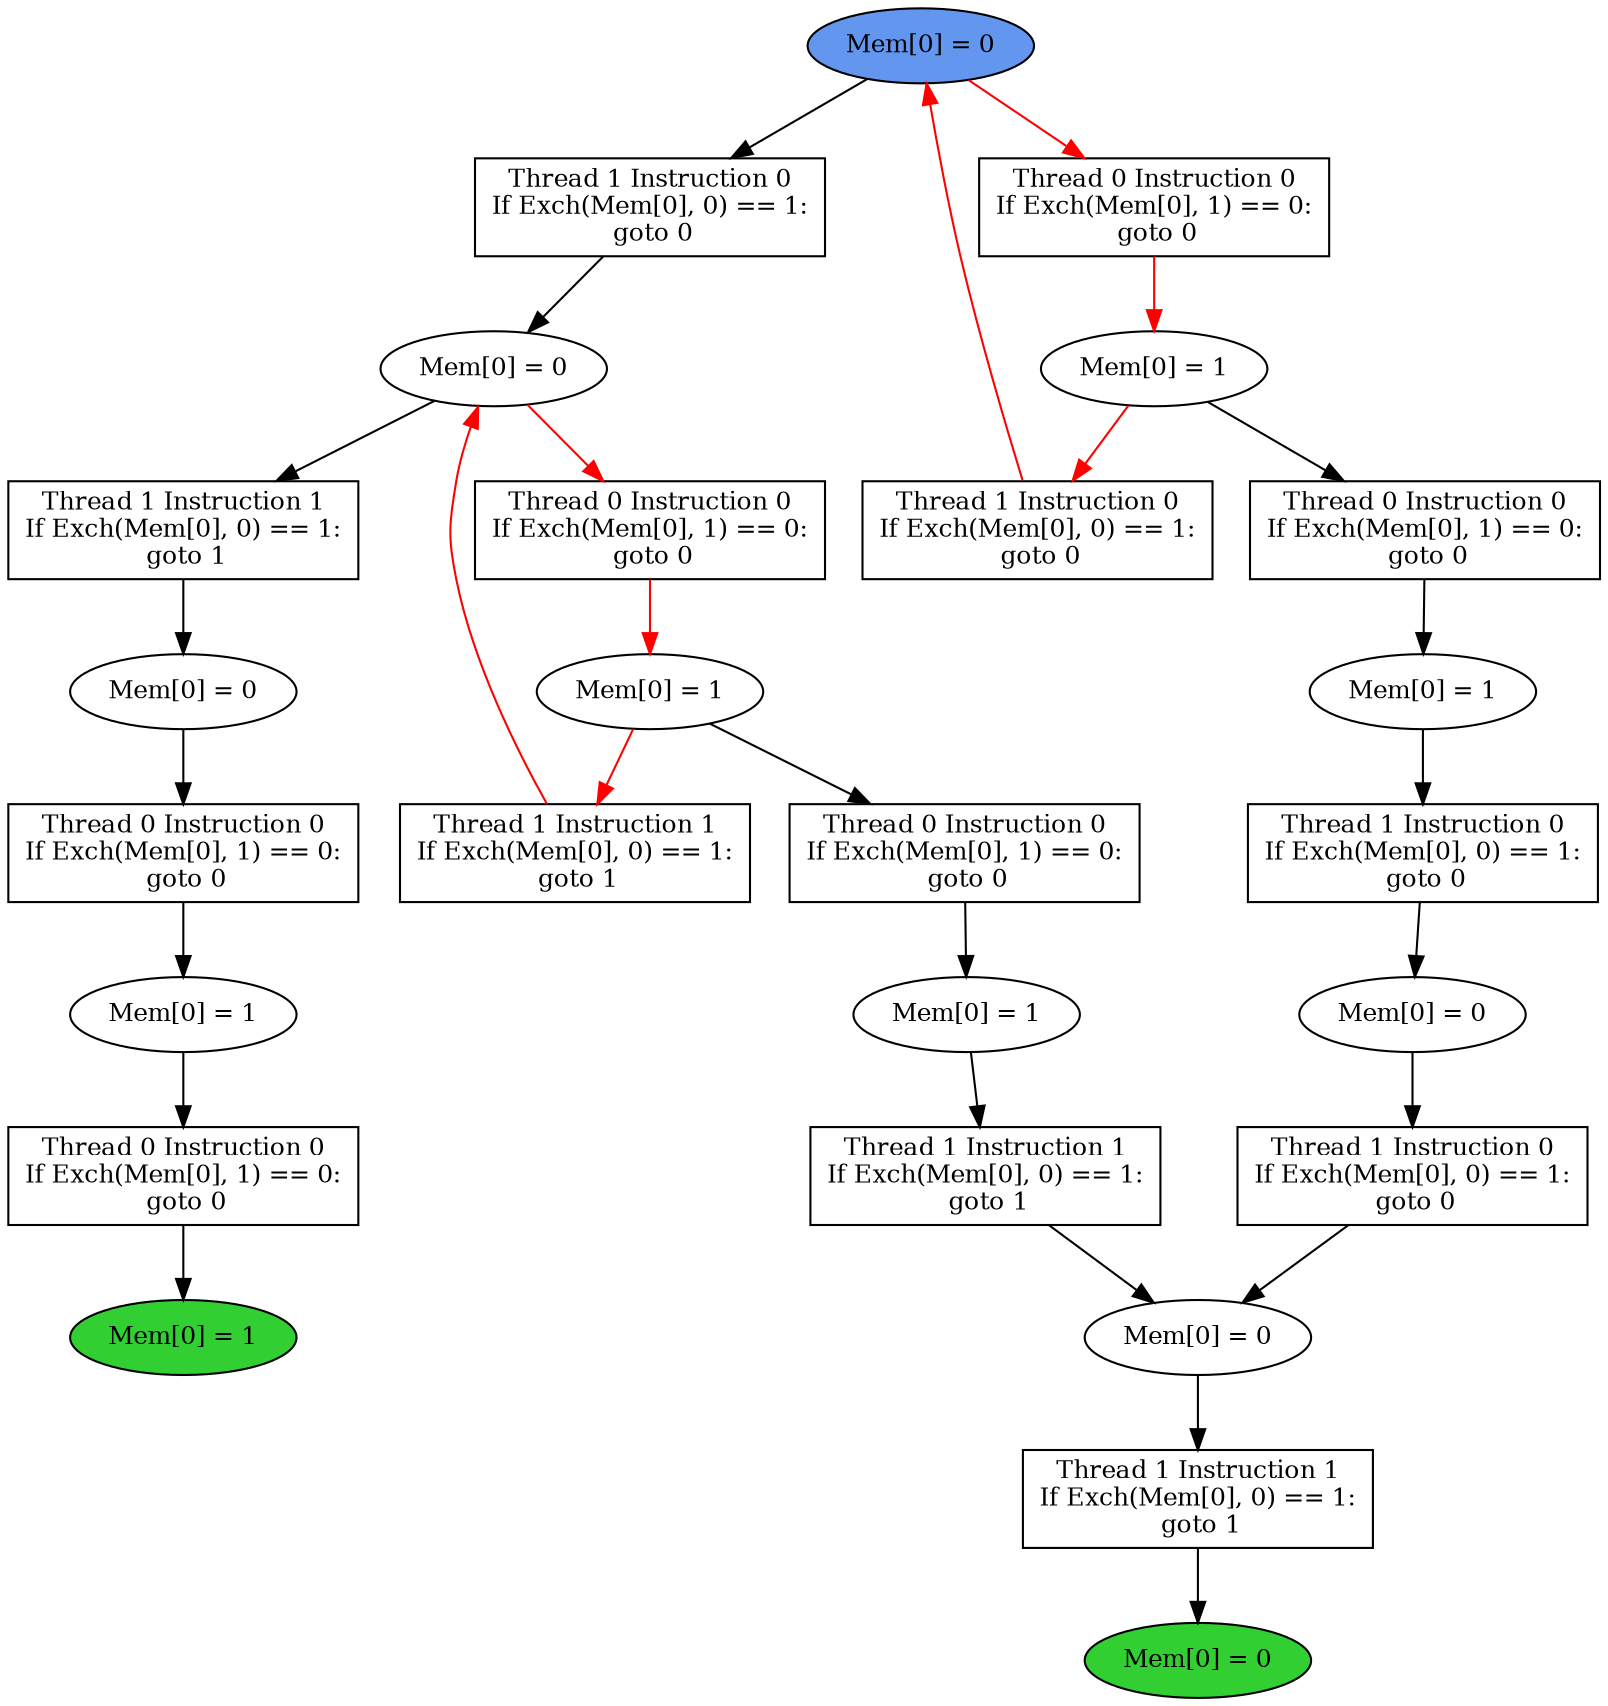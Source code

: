 digraph "graph" {
graph [fontsize=12]
node [fontsize=12]
edge [fontsize=12]
rankdir=TB;
"N15" -> "N14" [uuid = "<A0, END1>", color = "#000000", fontcolor = "#ffffff", style = "solid", label = "", dir = "forward", weight = "1"]
"N22" -> "N16" [uuid = "<A1, S8>", color = "#000000", fontcolor = "#ffffff", style = "solid", label = "", dir = "forward", weight = "1"]
"N35" -> "N34" [uuid = "<A2, S6>", color = "#000000", fontcolor = "#ffffff", style = "solid", label = "", dir = "forward", weight = "1"]
"N19" -> "N18" [uuid = "<A3, S1>", color = "#000000", fontcolor = "#ffffff", style = "solid", label = "", dir = "forward", weight = "1"]
"N36" -> "N28" [uuid = "<A4, START$0>", color = "#ff0000", fontcolor = "#ffffff", style = "solid", label = "", dir = "back", weight = "1"]
"N30" -> "N29" [uuid = "<A5, S0>", color = "#ff0000", fontcolor = "#ffffff", style = "solid", label = "", dir = "forward", weight = "1"]
"N13" -> "N12" [uuid = "<A6, S7>", color = "#000000", fontcolor = "#ffffff", style = "solid", label = "", dir = "forward", weight = "1"]
"N34" -> "N31" [uuid = "<A7, S6>", color = "#ff0000", fontcolor = "#ffffff", style = "solid", label = "", dir = "back", weight = "1"]
"N9" -> "N8" [uuid = "<A8, END0>", color = "#000000", fontcolor = "#ffffff", style = "solid", label = "", dir = "forward", weight = "1"]
"N21" -> "N20" [uuid = "<A9, S5>", color = "#000000", fontcolor = "#ffffff", style = "solid", label = "", dir = "forward", weight = "1"]
"N11" -> "N10" [uuid = "<A10, S4>", color = "#000000", fontcolor = "#ffffff", style = "solid", label = "", dir = "forward", weight = "1"]
"N33" -> "N32" [uuid = "<A11, S3>", color = "#ff0000", fontcolor = "#ffffff", style = "solid", label = "", dir = "forward", weight = "1"]
"N24" -> "N23" [uuid = "<A12, S2>", color = "#000000", fontcolor = "#ffffff", style = "solid", label = "", dir = "forward", weight = "1"]
"N17" -> "N16" [uuid = "<A13, S8>", color = "#000000", fontcolor = "#ffffff", style = "solid", label = "", dir = "forward", weight = "1"]
"N16" -> "N15" [uuid = "<A0, S8>", color = "#000000", fontcolor = "#ffffff", style = "solid", label = "", dir = "forward", weight = "1"]
"N23" -> "N22" [uuid = "<A1, S2>", color = "#000000", fontcolor = "#ffffff", style = "solid", label = "", dir = "forward", weight = "1"]
"N36" -> "N35" [uuid = "<A2, START$0>", color = "#000000", fontcolor = "#ffffff", style = "solid", label = "", dir = "forward", weight = "1"]
"N20" -> "N19" [uuid = "<A3, S5>", color = "#000000", fontcolor = "#ffffff", style = "solid", label = "", dir = "forward", weight = "1"]
"N29" -> "N28" [uuid = "<A4, S0>", color = "#ff0000", fontcolor = "#ffffff", style = "solid", label = "", dir = "forward", weight = "1"]
"N36" -> "N30" [uuid = "<A5, START$0>", color = "#ff0000", fontcolor = "#ffffff", style = "solid", label = "", dir = "forward", weight = "1"]
"N34" -> "N13" [uuid = "<A6, S6>", color = "#000000", fontcolor = "#ffffff", style = "solid", label = "", dir = "forward", weight = "1"]
"N32" -> "N31" [uuid = "<A7, S3>", color = "#ff0000", fontcolor = "#ffffff", style = "solid", label = "", dir = "forward", weight = "1"]
"N10" -> "N9" [uuid = "<A8, S4>", color = "#000000", fontcolor = "#ffffff", style = "solid", label = "", dir = "forward", weight = "1"]
"N29" -> "N21" [uuid = "<A9, S0>", color = "#000000", fontcolor = "#ffffff", style = "solid", label = "", dir = "forward", weight = "1"]
"N12" -> "N11" [uuid = "<A10, S7>", color = "#000000", fontcolor = "#ffffff", style = "solid", label = "", dir = "forward", weight = "1"]
"N34" -> "N33" [uuid = "<A11, S6>", color = "#ff0000", fontcolor = "#ffffff", style = "solid", label = "", dir = "forward", weight = "1"]
"N32" -> "N24" [uuid = "<A12, S3>", color = "#000000", fontcolor = "#ffffff", style = "solid", label = "", dir = "forward", weight = "1"]
"N18" -> "N17" [uuid = "<A13, S1>", color = "#000000", fontcolor = "#ffffff", style = "solid", label = "", dir = "forward", weight = "1"]
"N8" [uuid="END0", label="Mem[0] = 1", fillcolor = "#31cf31", fontcolor = "#000000", shape = "ellipse", style = "filled, solid"]
"N9" [uuid="A8", label="Thread 0 Instruction 0
If Exch(Mem[0], 1) == 0:
 goto 0", fillcolor = "#ffffff", fontcolor = "#000000", shape = "box", style = "filled, solid"]
"N10" [uuid="S4", label="Mem[0] = 1", fillcolor = "#ffffff", fontcolor = "#000000", shape = "ellipse", style = "filled, solid"]
"N11" [uuid="A10", label="Thread 0 Instruction 0
If Exch(Mem[0], 1) == 0:
 goto 0", fillcolor = "#ffffff", fontcolor = "#000000", shape = "box", style = "filled, solid"]
"N12" [uuid="S7", label="Mem[0] = 0", fillcolor = "#ffffff", fontcolor = "#000000", shape = "ellipse", style = "filled, solid"]
"N13" [uuid="A6", label="Thread 1 Instruction 1
If Exch(Mem[0], 0) == 1:
 goto 1", fillcolor = "#ffffff", fontcolor = "#000000", shape = "box", style = "filled, solid"]
"N14" [uuid="END1", label="Mem[0] = 0", fillcolor = "#31cf31", fontcolor = "#000000", shape = "ellipse", style = "filled, solid"]
"N15" [uuid="A0", label="Thread 1 Instruction 1
If Exch(Mem[0], 0) == 1:
 goto 1", fillcolor = "#ffffff", fontcolor = "#000000", shape = "box", style = "filled, solid"]
"N16" [uuid="S8", label="Mem[0] = 0", fillcolor = "#ffffff", fontcolor = "#000000", shape = "ellipse", style = "filled, solid"]
"N17" [uuid="A13", label="Thread 1 Instruction 0
If Exch(Mem[0], 0) == 1:
 goto 0", fillcolor = "#ffffff", fontcolor = "#000000", shape = "box", style = "filled, solid"]
"N18" [uuid="S1", label="Mem[0] = 0", fillcolor = "#ffffff", fontcolor = "#000000", shape = "ellipse", style = "filled, solid"]
"N19" [uuid="A3", label="Thread 1 Instruction 0
If Exch(Mem[0], 0) == 1:
 goto 0", fillcolor = "#ffffff", fontcolor = "#000000", shape = "box", style = "filled, solid"]
"N20" [uuid="S5", label="Mem[0] = 1", fillcolor = "#ffffff", fontcolor = "#000000", shape = "ellipse", style = "filled, solid"]
"N21" [uuid="A9", label="Thread 0 Instruction 0
If Exch(Mem[0], 1) == 0:
 goto 0", fillcolor = "#ffffff", fontcolor = "#000000", shape = "box", style = "filled, solid"]
"N22" [uuid="A1", label="Thread 1 Instruction 1
If Exch(Mem[0], 0) == 1:
 goto 1", fillcolor = "#ffffff", fontcolor = "#000000", shape = "box", style = "filled, solid"]
"N23" [uuid="S2", label="Mem[0] = 1", fillcolor = "#ffffff", fontcolor = "#000000", shape = "ellipse", style = "filled, solid"]
"N24" [uuid="A12", label="Thread 0 Instruction 0
If Exch(Mem[0], 1) == 0:
 goto 0", fillcolor = "#ffffff", fontcolor = "#000000", shape = "box", style = "filled, solid"]
"N28" [uuid="A4", label="Thread 1 Instruction 0
If Exch(Mem[0], 0) == 1:
 goto 0", fillcolor = "#ffffff", fontcolor = "#000000", shape = "box", style = "filled, solid"]
"N29" [uuid="S0", label="Mem[0] = 1", fillcolor = "#ffffff", fontcolor = "#000000", shape = "ellipse", style = "filled, solid"]
"N30" [uuid="A5", label="Thread 0 Instruction 0
If Exch(Mem[0], 1) == 0:
 goto 0", fillcolor = "#ffffff", fontcolor = "#000000", shape = "box", style = "filled, solid"]
"N31" [uuid="A7", label="Thread 1 Instruction 1
If Exch(Mem[0], 0) == 1:
 goto 1", fillcolor = "#ffffff", fontcolor = "#000000", shape = "box", style = "filled, solid"]
"N32" [uuid="S3", label="Mem[0] = 1", fillcolor = "#ffffff", fontcolor = "#000000", shape = "ellipse", style = "filled, solid"]
"N33" [uuid="A11", label="Thread 0 Instruction 0
If Exch(Mem[0], 1) == 0:
 goto 0", fillcolor = "#ffffff", fontcolor = "#000000", shape = "box", style = "filled, solid"]
"N34" [uuid="S6", label="Mem[0] = 0", fillcolor = "#ffffff", fontcolor = "#000000", shape = "ellipse", style = "filled, solid"]
"N35" [uuid="A2", label="Thread 1 Instruction 0
If Exch(Mem[0], 0) == 1:
 goto 0", fillcolor = "#ffffff", fontcolor = "#000000", shape = "box", style = "filled, solid"]
"N36" [uuid="START$0", label="Mem[0] = 0", fillcolor = "#6396ef", fontcolor = "#000000", shape = "ellipse", style = "filled, solid"]
}